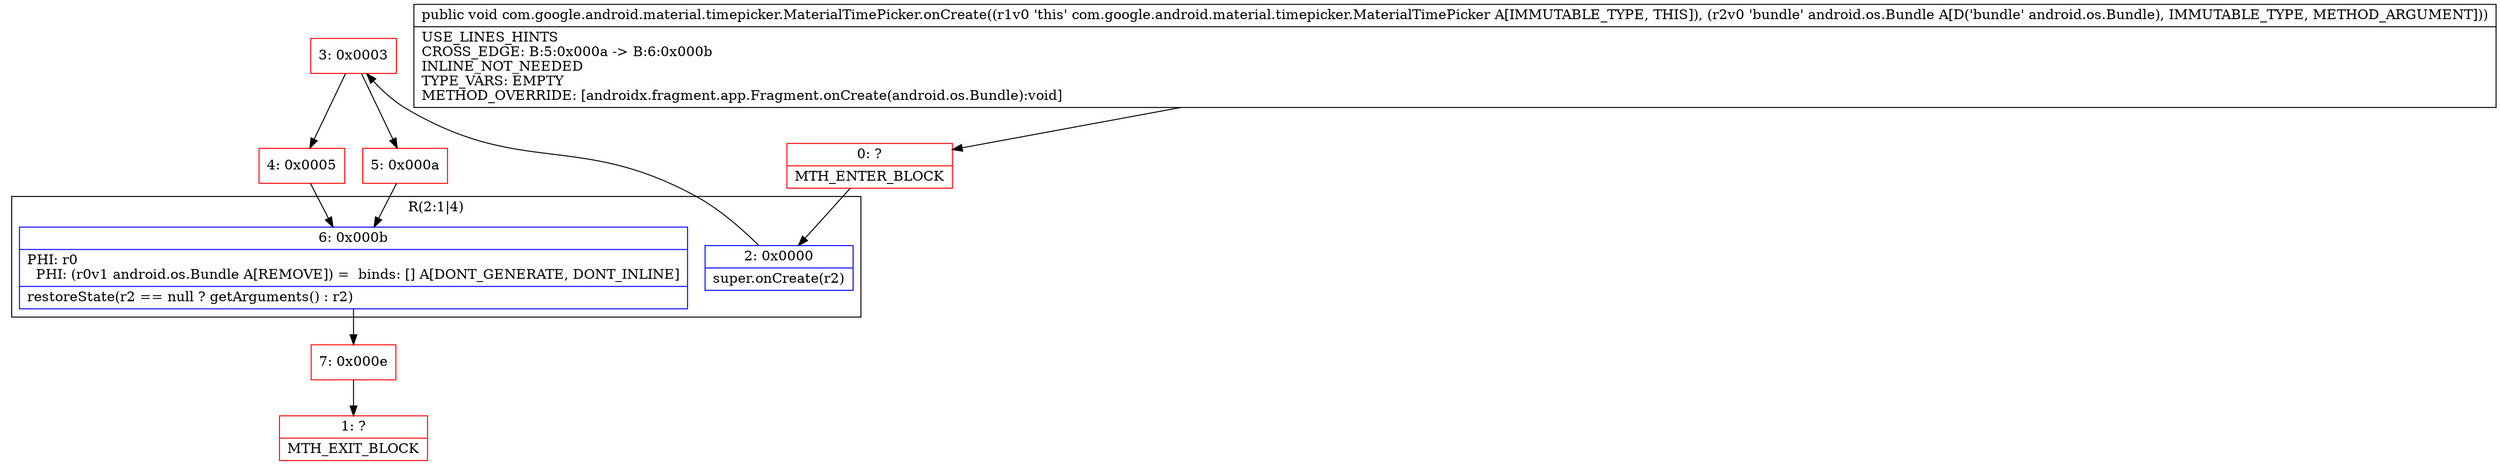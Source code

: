 digraph "CFG forcom.google.android.material.timepicker.MaterialTimePicker.onCreate(Landroid\/os\/Bundle;)V" {
subgraph cluster_Region_1832352349 {
label = "R(2:1|4)";
node [shape=record,color=blue];
Node_2 [shape=record,label="{2\:\ 0x0000|super.onCreate(r2)\l}"];
Node_6 [shape=record,label="{6\:\ 0x000b|PHI: r0 \l  PHI: (r0v1 android.os.Bundle A[REMOVE]) =  binds: [] A[DONT_GENERATE, DONT_INLINE]\l|restoreState(r2 == null ? getArguments() : r2)\l}"];
}
Node_0 [shape=record,color=red,label="{0\:\ ?|MTH_ENTER_BLOCK\l}"];
Node_3 [shape=record,color=red,label="{3\:\ 0x0003}"];
Node_4 [shape=record,color=red,label="{4\:\ 0x0005}"];
Node_7 [shape=record,color=red,label="{7\:\ 0x000e}"];
Node_1 [shape=record,color=red,label="{1\:\ ?|MTH_EXIT_BLOCK\l}"];
Node_5 [shape=record,color=red,label="{5\:\ 0x000a}"];
MethodNode[shape=record,label="{public void com.google.android.material.timepicker.MaterialTimePicker.onCreate((r1v0 'this' com.google.android.material.timepicker.MaterialTimePicker A[IMMUTABLE_TYPE, THIS]), (r2v0 'bundle' android.os.Bundle A[D('bundle' android.os.Bundle), IMMUTABLE_TYPE, METHOD_ARGUMENT]))  | USE_LINES_HINTS\lCROSS_EDGE: B:5:0x000a \-\> B:6:0x000b\lINLINE_NOT_NEEDED\lTYPE_VARS: EMPTY\lMETHOD_OVERRIDE: [androidx.fragment.app.Fragment.onCreate(android.os.Bundle):void]\l}"];
MethodNode -> Node_0;Node_2 -> Node_3;
Node_6 -> Node_7;
Node_0 -> Node_2;
Node_3 -> Node_4;
Node_3 -> Node_5;
Node_4 -> Node_6;
Node_7 -> Node_1;
Node_5 -> Node_6;
}

